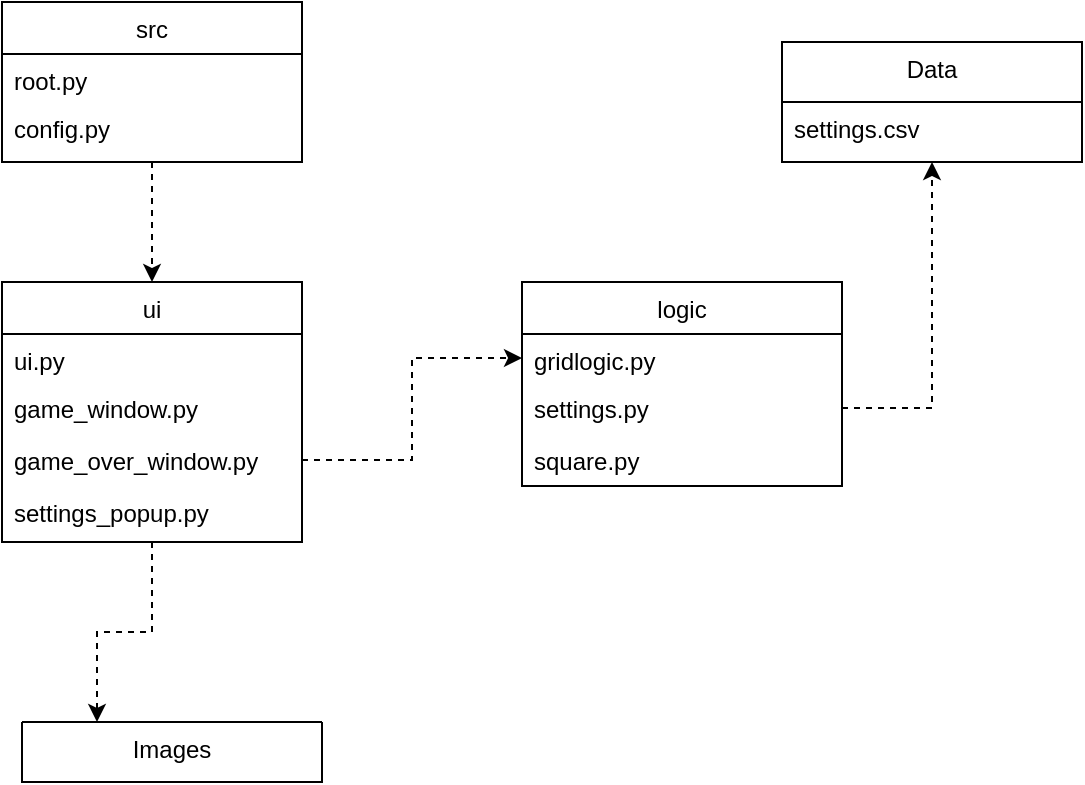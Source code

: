 <mxfile version="14.6.3" type="github">
  <diagram id="C5RBs43oDa-KdzZeNtuy" name="Page-1">
    <mxGraphModel dx="1422" dy="831" grid="1" gridSize="10" guides="1" tooltips="1" connect="1" arrows="1" fold="1" page="1" pageScale="1" pageWidth="827" pageHeight="1169" math="0" shadow="0">
      <root>
        <mxCell id="WIyWlLk6GJQsqaUBKTNV-0" />
        <mxCell id="WIyWlLk6GJQsqaUBKTNV-1" parent="WIyWlLk6GJQsqaUBKTNV-0" />
        <mxCell id="zkfFHV4jXpPFQw0GAbJ--17" value="Data" style="swimlane;fontStyle=0;align=center;verticalAlign=top;childLayout=stackLayout;horizontal=1;startSize=30;horizontalStack=0;resizeParent=1;resizeLast=0;collapsible=1;marginBottom=0;rounded=0;shadow=0;strokeWidth=1;" parent="WIyWlLk6GJQsqaUBKTNV-1" vertex="1">
          <mxGeometry x="500" y="110" width="150" height="60" as="geometry">
            <mxRectangle x="508" y="120" width="160" height="26" as="alternateBounds" />
          </mxGeometry>
        </mxCell>
        <mxCell id="nnp9wkORnbhGDusjU4oN-42" value="settings.csv&#xa;" style="text;align=left;verticalAlign=top;spacingLeft=4;spacingRight=4;overflow=hidden;rotatable=0;points=[[0,0.5],[1,0.5]];portConstraint=eastwest;" vertex="1" parent="zkfFHV4jXpPFQw0GAbJ--17">
          <mxGeometry y="30" width="150" height="24" as="geometry" />
        </mxCell>
        <mxCell id="nnp9wkORnbhGDusjU4oN-43" style="edgeStyle=orthogonalEdgeStyle;rounded=0;orthogonalLoop=1;jettySize=auto;html=1;exitX=0.5;exitY=1;exitDx=0;exitDy=0;entryX=0.25;entryY=0;entryDx=0;entryDy=0;dashed=1;" edge="1" parent="WIyWlLk6GJQsqaUBKTNV-1" source="nnp9wkORnbhGDusjU4oN-2" target="nnp9wkORnbhGDusjU4oN-40">
          <mxGeometry relative="1" as="geometry" />
        </mxCell>
        <mxCell id="nnp9wkORnbhGDusjU4oN-2" value="ui" style="swimlane;fontStyle=0;align=center;verticalAlign=top;childLayout=stackLayout;horizontal=1;startSize=26;horizontalStack=0;resizeParent=1;resizeLast=0;collapsible=1;marginBottom=0;rounded=0;shadow=0;strokeWidth=1;" vertex="1" parent="WIyWlLk6GJQsqaUBKTNV-1">
          <mxGeometry x="110" y="230" width="150" height="130" as="geometry">
            <mxRectangle x="508" y="120" width="160" height="26" as="alternateBounds" />
          </mxGeometry>
        </mxCell>
        <mxCell id="nnp9wkORnbhGDusjU4oN-3" value="ui.py" style="text;align=left;verticalAlign=top;spacingLeft=4;spacingRight=4;overflow=hidden;rotatable=0;points=[[0,0.5],[1,0.5]];portConstraint=eastwest;" vertex="1" parent="nnp9wkORnbhGDusjU4oN-2">
          <mxGeometry y="26" width="150" height="24" as="geometry" />
        </mxCell>
        <mxCell id="nnp9wkORnbhGDusjU4oN-4" value="game_window.py" style="text;align=left;verticalAlign=top;spacingLeft=4;spacingRight=4;overflow=hidden;rotatable=0;points=[[0,0.5],[1,0.5]];portConstraint=eastwest;rounded=0;shadow=0;html=0;" vertex="1" parent="nnp9wkORnbhGDusjU4oN-2">
          <mxGeometry y="50" width="150" height="26" as="geometry" />
        </mxCell>
        <mxCell id="nnp9wkORnbhGDusjU4oN-5" value="game_over_window.py" style="text;align=left;verticalAlign=top;spacingLeft=4;spacingRight=4;overflow=hidden;rotatable=0;points=[[0,0.5],[1,0.5]];portConstraint=eastwest;rounded=0;shadow=0;html=0;" vertex="1" parent="nnp9wkORnbhGDusjU4oN-2">
          <mxGeometry y="76" width="150" height="26" as="geometry" />
        </mxCell>
        <mxCell id="nnp9wkORnbhGDusjU4oN-6" value="settings_popup.py" style="text;align=left;verticalAlign=top;spacingLeft=4;spacingRight=4;overflow=hidden;rotatable=0;points=[[0,0.5],[1,0.5]];portConstraint=eastwest;rounded=0;shadow=0;html=0;" vertex="1" parent="nnp9wkORnbhGDusjU4oN-2">
          <mxGeometry y="102" width="150" height="26" as="geometry" />
        </mxCell>
        <mxCell id="nnp9wkORnbhGDusjU4oN-28" style="edgeStyle=orthogonalEdgeStyle;rounded=0;orthogonalLoop=1;jettySize=auto;html=1;exitX=0.5;exitY=1;exitDx=0;exitDy=0;entryX=0.5;entryY=0;entryDx=0;entryDy=0;dashed=1;" edge="1" parent="WIyWlLk6GJQsqaUBKTNV-1" source="nnp9wkORnbhGDusjU4oN-13" target="nnp9wkORnbhGDusjU4oN-2">
          <mxGeometry relative="1" as="geometry" />
        </mxCell>
        <mxCell id="nnp9wkORnbhGDusjU4oN-13" value="src" style="swimlane;fontStyle=0;align=center;verticalAlign=top;childLayout=stackLayout;horizontal=1;startSize=26;horizontalStack=0;resizeParent=1;resizeLast=0;collapsible=1;marginBottom=0;rounded=0;shadow=0;strokeWidth=1;" vertex="1" parent="WIyWlLk6GJQsqaUBKTNV-1">
          <mxGeometry x="110" y="90" width="150" height="80" as="geometry">
            <mxRectangle x="508" y="120" width="160" height="26" as="alternateBounds" />
          </mxGeometry>
        </mxCell>
        <mxCell id="nnp9wkORnbhGDusjU4oN-14" value="root.py" style="text;align=left;verticalAlign=top;spacingLeft=4;spacingRight=4;overflow=hidden;rotatable=0;points=[[0,0.5],[1,0.5]];portConstraint=eastwest;" vertex="1" parent="nnp9wkORnbhGDusjU4oN-13">
          <mxGeometry y="26" width="150" height="24" as="geometry" />
        </mxCell>
        <mxCell id="nnp9wkORnbhGDusjU4oN-15" value="config.py" style="text;align=left;verticalAlign=top;spacingLeft=4;spacingRight=4;overflow=hidden;rotatable=0;points=[[0,0.5],[1,0.5]];portConstraint=eastwest;rounded=0;shadow=0;html=0;" vertex="1" parent="nnp9wkORnbhGDusjU4oN-13">
          <mxGeometry y="50" width="150" height="26" as="geometry" />
        </mxCell>
        <mxCell id="nnp9wkORnbhGDusjU4oN-29" value="logic" style="swimlane;fontStyle=0;align=center;verticalAlign=top;childLayout=stackLayout;horizontal=1;startSize=26;horizontalStack=0;resizeParent=1;resizeLast=0;collapsible=1;marginBottom=0;rounded=0;shadow=0;strokeWidth=1;" vertex="1" parent="WIyWlLk6GJQsqaUBKTNV-1">
          <mxGeometry x="370" y="230" width="160" height="102" as="geometry">
            <mxRectangle x="508" y="120" width="160" height="26" as="alternateBounds" />
          </mxGeometry>
        </mxCell>
        <mxCell id="nnp9wkORnbhGDusjU4oN-30" value="gridlogic.py" style="text;align=left;verticalAlign=top;spacingLeft=4;spacingRight=4;overflow=hidden;rotatable=0;points=[[0,0.5],[1,0.5]];portConstraint=eastwest;" vertex="1" parent="nnp9wkORnbhGDusjU4oN-29">
          <mxGeometry y="26" width="160" height="24" as="geometry" />
        </mxCell>
        <mxCell id="nnp9wkORnbhGDusjU4oN-31" value="settings.py" style="text;align=left;verticalAlign=top;spacingLeft=4;spacingRight=4;overflow=hidden;rotatable=0;points=[[0,0.5],[1,0.5]];portConstraint=eastwest;rounded=0;shadow=0;html=0;" vertex="1" parent="nnp9wkORnbhGDusjU4oN-29">
          <mxGeometry y="50" width="160" height="26" as="geometry" />
        </mxCell>
        <mxCell id="nnp9wkORnbhGDusjU4oN-32" value="square.py" style="text;align=left;verticalAlign=top;spacingLeft=4;spacingRight=4;overflow=hidden;rotatable=0;points=[[0,0.5],[1,0.5]];portConstraint=eastwest;rounded=0;shadow=0;html=0;" vertex="1" parent="nnp9wkORnbhGDusjU4oN-29">
          <mxGeometry y="76" width="160" height="26" as="geometry" />
        </mxCell>
        <mxCell id="nnp9wkORnbhGDusjU4oN-36" style="edgeStyle=orthogonalEdgeStyle;rounded=0;orthogonalLoop=1;jettySize=auto;html=1;exitX=1;exitY=0.5;exitDx=0;exitDy=0;entryX=0;entryY=0.5;entryDx=0;entryDy=0;dashed=1;" edge="1" parent="WIyWlLk6GJQsqaUBKTNV-1" source="nnp9wkORnbhGDusjU4oN-5" target="nnp9wkORnbhGDusjU4oN-30">
          <mxGeometry relative="1" as="geometry" />
        </mxCell>
        <mxCell id="nnp9wkORnbhGDusjU4oN-39" style="edgeStyle=orthogonalEdgeStyle;rounded=0;orthogonalLoop=1;jettySize=auto;html=1;exitX=1;exitY=0.5;exitDx=0;exitDy=0;dashed=1;entryX=0.5;entryY=1;entryDx=0;entryDy=0;" edge="1" parent="WIyWlLk6GJQsqaUBKTNV-1" source="nnp9wkORnbhGDusjU4oN-31" target="zkfFHV4jXpPFQw0GAbJ--17">
          <mxGeometry relative="1" as="geometry">
            <mxPoint x="580" y="180" as="targetPoint" />
          </mxGeometry>
        </mxCell>
        <mxCell id="nnp9wkORnbhGDusjU4oN-40" value="Images" style="swimlane;fontStyle=0;align=center;verticalAlign=top;childLayout=stackLayout;horizontal=1;startSize=0;horizontalStack=0;resizeParent=1;resizeLast=0;collapsible=1;marginBottom=0;rounded=0;shadow=0;strokeWidth=1;" vertex="1" parent="WIyWlLk6GJQsqaUBKTNV-1">
          <mxGeometry x="120" y="450" width="150" height="30" as="geometry">
            <mxRectangle x="508" y="120" width="160" height="26" as="alternateBounds" />
          </mxGeometry>
        </mxCell>
      </root>
    </mxGraphModel>
  </diagram>
</mxfile>
